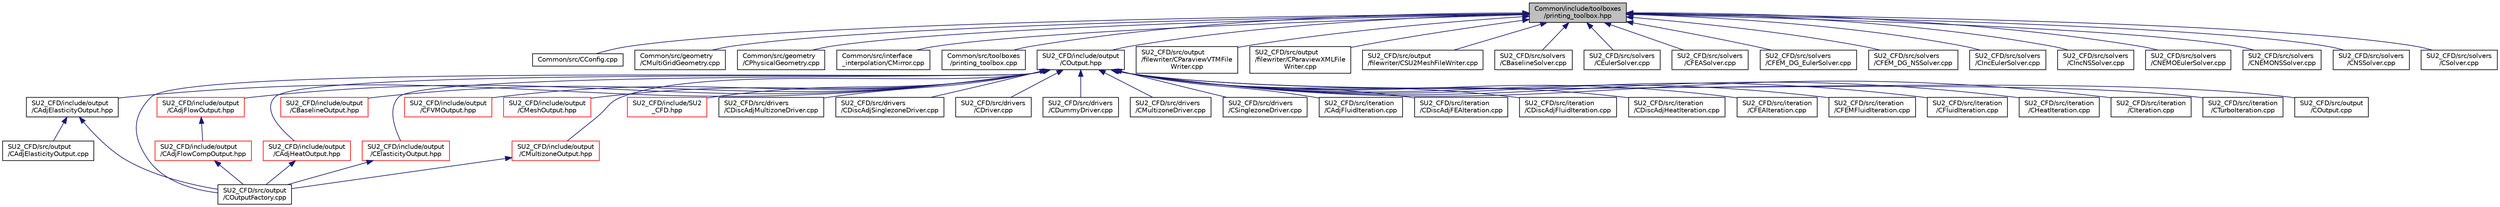 digraph "Common/include/toolboxes/printing_toolbox.hpp"
{
 // LATEX_PDF_SIZE
  edge [fontname="Helvetica",fontsize="10",labelfontname="Helvetica",labelfontsize="10"];
  node [fontname="Helvetica",fontsize="10",shape=record];
  Node1 [label="Common/include/toolboxes\l/printing_toolbox.hpp",height=0.2,width=0.4,color="black", fillcolor="grey75", style="filled", fontcolor="black",tooltip="Header file for the printing toolbox."];
  Node1 -> Node2 [dir="back",color="midnightblue",fontsize="10",style="solid",fontname="Helvetica"];
  Node2 [label="Common/src/CConfig.cpp",height=0.2,width=0.4,color="black", fillcolor="white", style="filled",URL="$CConfig_8cpp.html",tooltip="Main file for managing the config file."];
  Node1 -> Node3 [dir="back",color="midnightblue",fontsize="10",style="solid",fontname="Helvetica"];
  Node3 [label="Common/src/geometry\l/CMultiGridGeometry.cpp",height=0.2,width=0.4,color="black", fillcolor="white", style="filled",URL="$CMultiGridGeometry_8cpp.html",tooltip="Implementation of the multigrid geometry class."];
  Node1 -> Node4 [dir="back",color="midnightblue",fontsize="10",style="solid",fontname="Helvetica"];
  Node4 [label="Common/src/geometry\l/CPhysicalGeometry.cpp",height=0.2,width=0.4,color="black", fillcolor="white", style="filled",URL="$CPhysicalGeometry_8cpp.html",tooltip="Implementation of the physical geometry class."];
  Node1 -> Node5 [dir="back",color="midnightblue",fontsize="10",style="solid",fontname="Helvetica"];
  Node5 [label="Common/src/interface\l_interpolation/CMirror.cpp",height=0.2,width=0.4,color="black", fillcolor="white", style="filled",URL="$CMirror_8cpp.html",tooltip="Implementation of mirror interpolation (conservative approach in FSI problems)."];
  Node1 -> Node6 [dir="back",color="midnightblue",fontsize="10",style="solid",fontname="Helvetica"];
  Node6 [label="Common/src/toolboxes\l/printing_toolbox.cpp",height=0.2,width=0.4,color="black", fillcolor="white", style="filled",URL="$printing__toolbox_8cpp.html",tooltip="Printing tools."];
  Node1 -> Node7 [dir="back",color="midnightblue",fontsize="10",style="solid",fontname="Helvetica"];
  Node7 [label="SU2_CFD/include/output\l/COutput.hpp",height=0.2,width=0.4,color="black", fillcolor="white", style="filled",URL="$COutput_8hpp.html",tooltip="Headers of the output class."];
  Node7 -> Node8 [dir="back",color="midnightblue",fontsize="10",style="solid",fontname="Helvetica"];
  Node8 [label="SU2_CFD/include/output\l/CAdjElasticityOutput.hpp",height=0.2,width=0.4,color="black", fillcolor="white", style="filled",URL="$CAdjElasticityOutput_8hpp.html",tooltip="Headers of the adjoint elasticity output class."];
  Node8 -> Node9 [dir="back",color="midnightblue",fontsize="10",style="solid",fontname="Helvetica"];
  Node9 [label="SU2_CFD/src/output\l/CAdjElasticityOutput.cpp",height=0.2,width=0.4,color="black", fillcolor="white", style="filled",URL="$CAdjElasticityOutput_8cpp.html",tooltip="Main subroutines for elasticity discrete adjoint output."];
  Node8 -> Node10 [dir="back",color="midnightblue",fontsize="10",style="solid",fontname="Helvetica"];
  Node10 [label="SU2_CFD/src/output\l/COutputFactory.cpp",height=0.2,width=0.4,color="black", fillcolor="white", style="filled",URL="$COutputFactory_8cpp.html",tooltip="Main subroutines for output solver information."];
  Node7 -> Node11 [dir="back",color="midnightblue",fontsize="10",style="solid",fontname="Helvetica"];
  Node11 [label="SU2_CFD/include/output\l/CAdjFlowOutput.hpp",height=0.2,width=0.4,color="red", fillcolor="white", style="filled",URL="$CAdjFlowOutput_8hpp.html",tooltip="Headers of the adjoint flow output."];
  Node11 -> Node12 [dir="back",color="midnightblue",fontsize="10",style="solid",fontname="Helvetica"];
  Node12 [label="SU2_CFD/include/output\l/CAdjFlowCompOutput.hpp",height=0.2,width=0.4,color="red", fillcolor="white", style="filled",URL="$CAdjFlowCompOutput_8hpp.html",tooltip="Headers of the adjoint compressible flow output."];
  Node12 -> Node10 [dir="back",color="midnightblue",fontsize="10",style="solid",fontname="Helvetica"];
  Node7 -> Node17 [dir="back",color="midnightblue",fontsize="10",style="solid",fontname="Helvetica"];
  Node17 [label="SU2_CFD/include/output\l/CAdjHeatOutput.hpp",height=0.2,width=0.4,color="red", fillcolor="white", style="filled",URL="$CAdjHeatOutput_8hpp.html",tooltip="Headers of the adjoint heat output."];
  Node17 -> Node10 [dir="back",color="midnightblue",fontsize="10",style="solid",fontname="Helvetica"];
  Node7 -> Node19 [dir="back",color="midnightblue",fontsize="10",style="solid",fontname="Helvetica"];
  Node19 [label="SU2_CFD/include/output\l/CBaselineOutput.hpp",height=0.2,width=0.4,color="red", fillcolor="white", style="filled",URL="$CBaselineOutput_8hpp.html",tooltip="Headers of the baseline output."];
  Node7 -> Node25 [dir="back",color="midnightblue",fontsize="10",style="solid",fontname="Helvetica"];
  Node25 [label="SU2_CFD/include/output\l/CElasticityOutput.hpp",height=0.2,width=0.4,color="red", fillcolor="white", style="filled",URL="$CElasticityOutput_8hpp.html",tooltip="Headers of the elasticity output."];
  Node25 -> Node10 [dir="back",color="midnightblue",fontsize="10",style="solid",fontname="Helvetica"];
  Node7 -> Node27 [dir="back",color="midnightblue",fontsize="10",style="solid",fontname="Helvetica"];
  Node27 [label="SU2_CFD/include/output\l/CFVMOutput.hpp",height=0.2,width=0.4,color="red", fillcolor="white", style="filled",URL="$CFVMOutput_8hpp.html",tooltip="Headers of the Finite Volume Method output."];
  Node7 -> Node41 [dir="back",color="midnightblue",fontsize="10",style="solid",fontname="Helvetica"];
  Node41 [label="SU2_CFD/include/output\l/CMeshOutput.hpp",height=0.2,width=0.4,color="red", fillcolor="white", style="filled",URL="$CMeshOutput_8hpp.html",tooltip="Headers of the mesh output."];
  Node7 -> Node45 [dir="back",color="midnightblue",fontsize="10",style="solid",fontname="Helvetica"];
  Node45 [label="SU2_CFD/include/output\l/CMultizoneOutput.hpp",height=0.2,width=0.4,color="red", fillcolor="white", style="filled",URL="$CMultizoneOutput_8hpp.html",tooltip="Headers of the main subroutines for screen and history output in multizone problems."];
  Node45 -> Node10 [dir="back",color="midnightblue",fontsize="10",style="solid",fontname="Helvetica"];
  Node7 -> Node47 [dir="back",color="midnightblue",fontsize="10",style="solid",fontname="Helvetica"];
  Node47 [label="SU2_CFD/include/SU2\l_CFD.hpp",height=0.2,width=0.4,color="red", fillcolor="white", style="filled",URL="$SU2__CFD_8hpp.html",tooltip="Headers of the main subroutines of the code SU2_CFD. The subroutines and functions are in the SU2_CFD..."];
  Node7 -> Node49 [dir="back",color="midnightblue",fontsize="10",style="solid",fontname="Helvetica"];
  Node49 [label="SU2_CFD/src/drivers\l/CDiscAdjMultizoneDriver.cpp",height=0.2,width=0.4,color="black", fillcolor="white", style="filled",URL="$CDiscAdjMultizoneDriver_8cpp.html",tooltip="The main subroutines for driving adjoint multi-zone problems."];
  Node7 -> Node50 [dir="back",color="midnightblue",fontsize="10",style="solid",fontname="Helvetica"];
  Node50 [label="SU2_CFD/src/drivers\l/CDiscAdjSinglezoneDriver.cpp",height=0.2,width=0.4,color="black", fillcolor="white", style="filled",URL="$CDiscAdjSinglezoneDriver_8cpp.html",tooltip=" "];
  Node7 -> Node51 [dir="back",color="midnightblue",fontsize="10",style="solid",fontname="Helvetica"];
  Node51 [label="SU2_CFD/src/drivers\l/CDriver.cpp",height=0.2,width=0.4,color="black", fillcolor="white", style="filled",URL="$CDriver_8cpp.html",tooltip="The main subroutines for driving single or multi-zone problems."];
  Node7 -> Node52 [dir="back",color="midnightblue",fontsize="10",style="solid",fontname="Helvetica"];
  Node52 [label="SU2_CFD/src/drivers\l/CDummyDriver.cpp",height=0.2,width=0.4,color="black", fillcolor="white", style="filled",URL="$CDummyDriver_8cpp.html",tooltip="Dummy driver class for running the preprocessing without geometry preprocessing."];
  Node7 -> Node53 [dir="back",color="midnightblue",fontsize="10",style="solid",fontname="Helvetica"];
  Node53 [label="SU2_CFD/src/drivers\l/CMultizoneDriver.cpp",height=0.2,width=0.4,color="black", fillcolor="white", style="filled",URL="$CMultizoneDriver_8cpp.html",tooltip=" "];
  Node7 -> Node54 [dir="back",color="midnightblue",fontsize="10",style="solid",fontname="Helvetica"];
  Node54 [label="SU2_CFD/src/drivers\l/CSinglezoneDriver.cpp",height=0.2,width=0.4,color="black", fillcolor="white", style="filled",URL="$CSinglezoneDriver_8cpp.html",tooltip=" "];
  Node7 -> Node55 [dir="back",color="midnightblue",fontsize="10",style="solid",fontname="Helvetica"];
  Node55 [label="SU2_CFD/src/iteration\l/CAdjFluidIteration.cpp",height=0.2,width=0.4,color="black", fillcolor="white", style="filled",URL="$CAdjFluidIteration_8cpp.html",tooltip="Main subroutines used by SU2_CFD."];
  Node7 -> Node56 [dir="back",color="midnightblue",fontsize="10",style="solid",fontname="Helvetica"];
  Node56 [label="SU2_CFD/src/iteration\l/CDiscAdjFEAIteration.cpp",height=0.2,width=0.4,color="black", fillcolor="white", style="filled",URL="$CDiscAdjFEAIteration_8cpp.html",tooltip="Main subroutines used by SU2_CFD."];
  Node7 -> Node57 [dir="back",color="midnightblue",fontsize="10",style="solid",fontname="Helvetica"];
  Node57 [label="SU2_CFD/src/iteration\l/CDiscAdjFluidIteration.cpp",height=0.2,width=0.4,color="black", fillcolor="white", style="filled",URL="$CDiscAdjFluidIteration_8cpp.html",tooltip="Main subroutines used by SU2_CFD."];
  Node7 -> Node58 [dir="back",color="midnightblue",fontsize="10",style="solid",fontname="Helvetica"];
  Node58 [label="SU2_CFD/src/iteration\l/CDiscAdjHeatIteration.cpp",height=0.2,width=0.4,color="black", fillcolor="white", style="filled",URL="$CDiscAdjHeatIteration_8cpp.html",tooltip="Main subroutines used by SU2_CFD."];
  Node7 -> Node59 [dir="back",color="midnightblue",fontsize="10",style="solid",fontname="Helvetica"];
  Node59 [label="SU2_CFD/src/iteration\l/CFEAIteration.cpp",height=0.2,width=0.4,color="black", fillcolor="white", style="filled",URL="$CFEAIteration_8cpp.html",tooltip="Main subroutines used by SU2_CFD."];
  Node7 -> Node60 [dir="back",color="midnightblue",fontsize="10",style="solid",fontname="Helvetica"];
  Node60 [label="SU2_CFD/src/iteration\l/CFEMFluidIteration.cpp",height=0.2,width=0.4,color="black", fillcolor="white", style="filled",URL="$CFEMFluidIteration_8cpp.html",tooltip="Main subroutines used by SU2_CFD."];
  Node7 -> Node61 [dir="back",color="midnightblue",fontsize="10",style="solid",fontname="Helvetica"];
  Node61 [label="SU2_CFD/src/iteration\l/CFluidIteration.cpp",height=0.2,width=0.4,color="black", fillcolor="white", style="filled",URL="$CFluidIteration_8cpp.html",tooltip="Main subroutines used by SU2_CFD."];
  Node7 -> Node62 [dir="back",color="midnightblue",fontsize="10",style="solid",fontname="Helvetica"];
  Node62 [label="SU2_CFD/src/iteration\l/CHeatIteration.cpp",height=0.2,width=0.4,color="black", fillcolor="white", style="filled",URL="$CHeatIteration_8cpp.html",tooltip="Main subroutines used by SU2_CFD."];
  Node7 -> Node63 [dir="back",color="midnightblue",fontsize="10",style="solid",fontname="Helvetica"];
  Node63 [label="SU2_CFD/src/iteration\l/CIteration.cpp",height=0.2,width=0.4,color="black", fillcolor="white", style="filled",URL="$CIteration_8cpp.html",tooltip=" "];
  Node7 -> Node64 [dir="back",color="midnightblue",fontsize="10",style="solid",fontname="Helvetica"];
  Node64 [label="SU2_CFD/src/iteration\l/CTurboIteration.cpp",height=0.2,width=0.4,color="black", fillcolor="white", style="filled",URL="$CTurboIteration_8cpp.html",tooltip="Main subroutines used by SU2_CFD."];
  Node7 -> Node65 [dir="back",color="midnightblue",fontsize="10",style="solid",fontname="Helvetica"];
  Node65 [label="SU2_CFD/src/output\l/COutput.cpp",height=0.2,width=0.4,color="black", fillcolor="white", style="filled",URL="$COutput_8cpp.html",tooltip="Main subroutines for output solver information."];
  Node7 -> Node10 [dir="back",color="midnightblue",fontsize="10",style="solid",fontname="Helvetica"];
  Node1 -> Node66 [dir="back",color="midnightblue",fontsize="10",style="solid",fontname="Helvetica"];
  Node66 [label="SU2_CFD/src/output\l/filewriter/CParaviewVTMFile\lWriter.cpp",height=0.2,width=0.4,color="black", fillcolor="white", style="filled",URL="$CParaviewVTMFileWriter_8cpp.html",tooltip="Filewriter class for Paraview binary format."];
  Node1 -> Node67 [dir="back",color="midnightblue",fontsize="10",style="solid",fontname="Helvetica"];
  Node67 [label="SU2_CFD/src/output\l/filewriter/CParaviewXMLFile\lWriter.cpp",height=0.2,width=0.4,color="black", fillcolor="white", style="filled",URL="$CParaviewXMLFileWriter_8cpp.html",tooltip="Filewriter class for Paraview binary format."];
  Node1 -> Node68 [dir="back",color="midnightblue",fontsize="10",style="solid",fontname="Helvetica"];
  Node68 [label="SU2_CFD/src/output\l/filewriter/CSU2MeshFileWriter.cpp",height=0.2,width=0.4,color="black", fillcolor="white", style="filled",URL="$CSU2MeshFileWriter_8cpp.html",tooltip="Filewriter class SU2 native mesh format."];
  Node1 -> Node69 [dir="back",color="midnightblue",fontsize="10",style="solid",fontname="Helvetica"];
  Node69 [label="SU2_CFD/src/solvers\l/CBaselineSolver.cpp",height=0.2,width=0.4,color="black", fillcolor="white", style="filled",URL="$CBaselineSolver_8cpp.html",tooltip="Main subroutines for CBaselineSolver class."];
  Node1 -> Node70 [dir="back",color="midnightblue",fontsize="10",style="solid",fontname="Helvetica"];
  Node70 [label="SU2_CFD/src/solvers\l/CEulerSolver.cpp",height=0.2,width=0.4,color="black", fillcolor="white", style="filled",URL="$CEulerSolver_8cpp.html",tooltip="Main subroutines for solving Finite-Volume Euler flow problems."];
  Node1 -> Node71 [dir="back",color="midnightblue",fontsize="10",style="solid",fontname="Helvetica"];
  Node71 [label="SU2_CFD/src/solvers\l/CFEASolver.cpp",height=0.2,width=0.4,color="black", fillcolor="white", style="filled",URL="$CFEASolver_8cpp.html",tooltip="Main subroutines for solving direct FEM elasticity problems."];
  Node1 -> Node72 [dir="back",color="midnightblue",fontsize="10",style="solid",fontname="Helvetica"];
  Node72 [label="SU2_CFD/src/solvers\l/CFEM_DG_EulerSolver.cpp",height=0.2,width=0.4,color="black", fillcolor="white", style="filled",URL="$CFEM__DG__EulerSolver_8cpp.html",tooltip="Main subroutines for solving finite element Euler flow problems."];
  Node1 -> Node73 [dir="back",color="midnightblue",fontsize="10",style="solid",fontname="Helvetica"];
  Node73 [label="SU2_CFD/src/solvers\l/CFEM_DG_NSSolver.cpp",height=0.2,width=0.4,color="black", fillcolor="white", style="filled",URL="$CFEM__DG__NSSolver_8cpp.html",tooltip="Main subroutines for solving finite element Navier-Stokes flow problems."];
  Node1 -> Node74 [dir="back",color="midnightblue",fontsize="10",style="solid",fontname="Helvetica"];
  Node74 [label="SU2_CFD/src/solvers\l/CIncEulerSolver.cpp",height=0.2,width=0.4,color="black", fillcolor="white", style="filled",URL="$CIncEulerSolver_8cpp.html",tooltip="Main subroutines for solving incompressible flow (Euler, Navier-Stokes, etc.)."];
  Node1 -> Node75 [dir="back",color="midnightblue",fontsize="10",style="solid",fontname="Helvetica"];
  Node75 [label="SU2_CFD/src/solvers\l/CIncNSSolver.cpp",height=0.2,width=0.4,color="black", fillcolor="white", style="filled",URL="$CIncNSSolver_8cpp.html",tooltip="Main subroutines for solving Navier-Stokes incompressible flow."];
  Node1 -> Node76 [dir="back",color="midnightblue",fontsize="10",style="solid",fontname="Helvetica"];
  Node76 [label="SU2_CFD/src/solvers\l/CNEMOEulerSolver.cpp",height=0.2,width=0.4,color="black", fillcolor="white", style="filled",URL="$CNEMOEulerSolver_8cpp.html",tooltip="Headers of the CNEMOEulerSolver class."];
  Node1 -> Node77 [dir="back",color="midnightblue",fontsize="10",style="solid",fontname="Helvetica"];
  Node77 [label="SU2_CFD/src/solvers\l/CNEMONSSolver.cpp",height=0.2,width=0.4,color="black", fillcolor="white", style="filled",URL="$CNEMONSSolver_8cpp.html",tooltip="Headers of the CNEMONSSolver class."];
  Node1 -> Node78 [dir="back",color="midnightblue",fontsize="10",style="solid",fontname="Helvetica"];
  Node78 [label="SU2_CFD/src/solvers\l/CNSSolver.cpp",height=0.2,width=0.4,color="black", fillcolor="white", style="filled",URL="$CNSSolver_8cpp.html",tooltip="Main subroutines for solving Finite-Volume Navier-Stokes flow problems."];
  Node1 -> Node79 [dir="back",color="midnightblue",fontsize="10",style="solid",fontname="Helvetica"];
  Node79 [label="SU2_CFD/src/solvers\l/CSolver.cpp",height=0.2,width=0.4,color="black", fillcolor="white", style="filled",URL="$CSolver_8cpp.html",tooltip="Main subroutines for CSolver class."];
}
